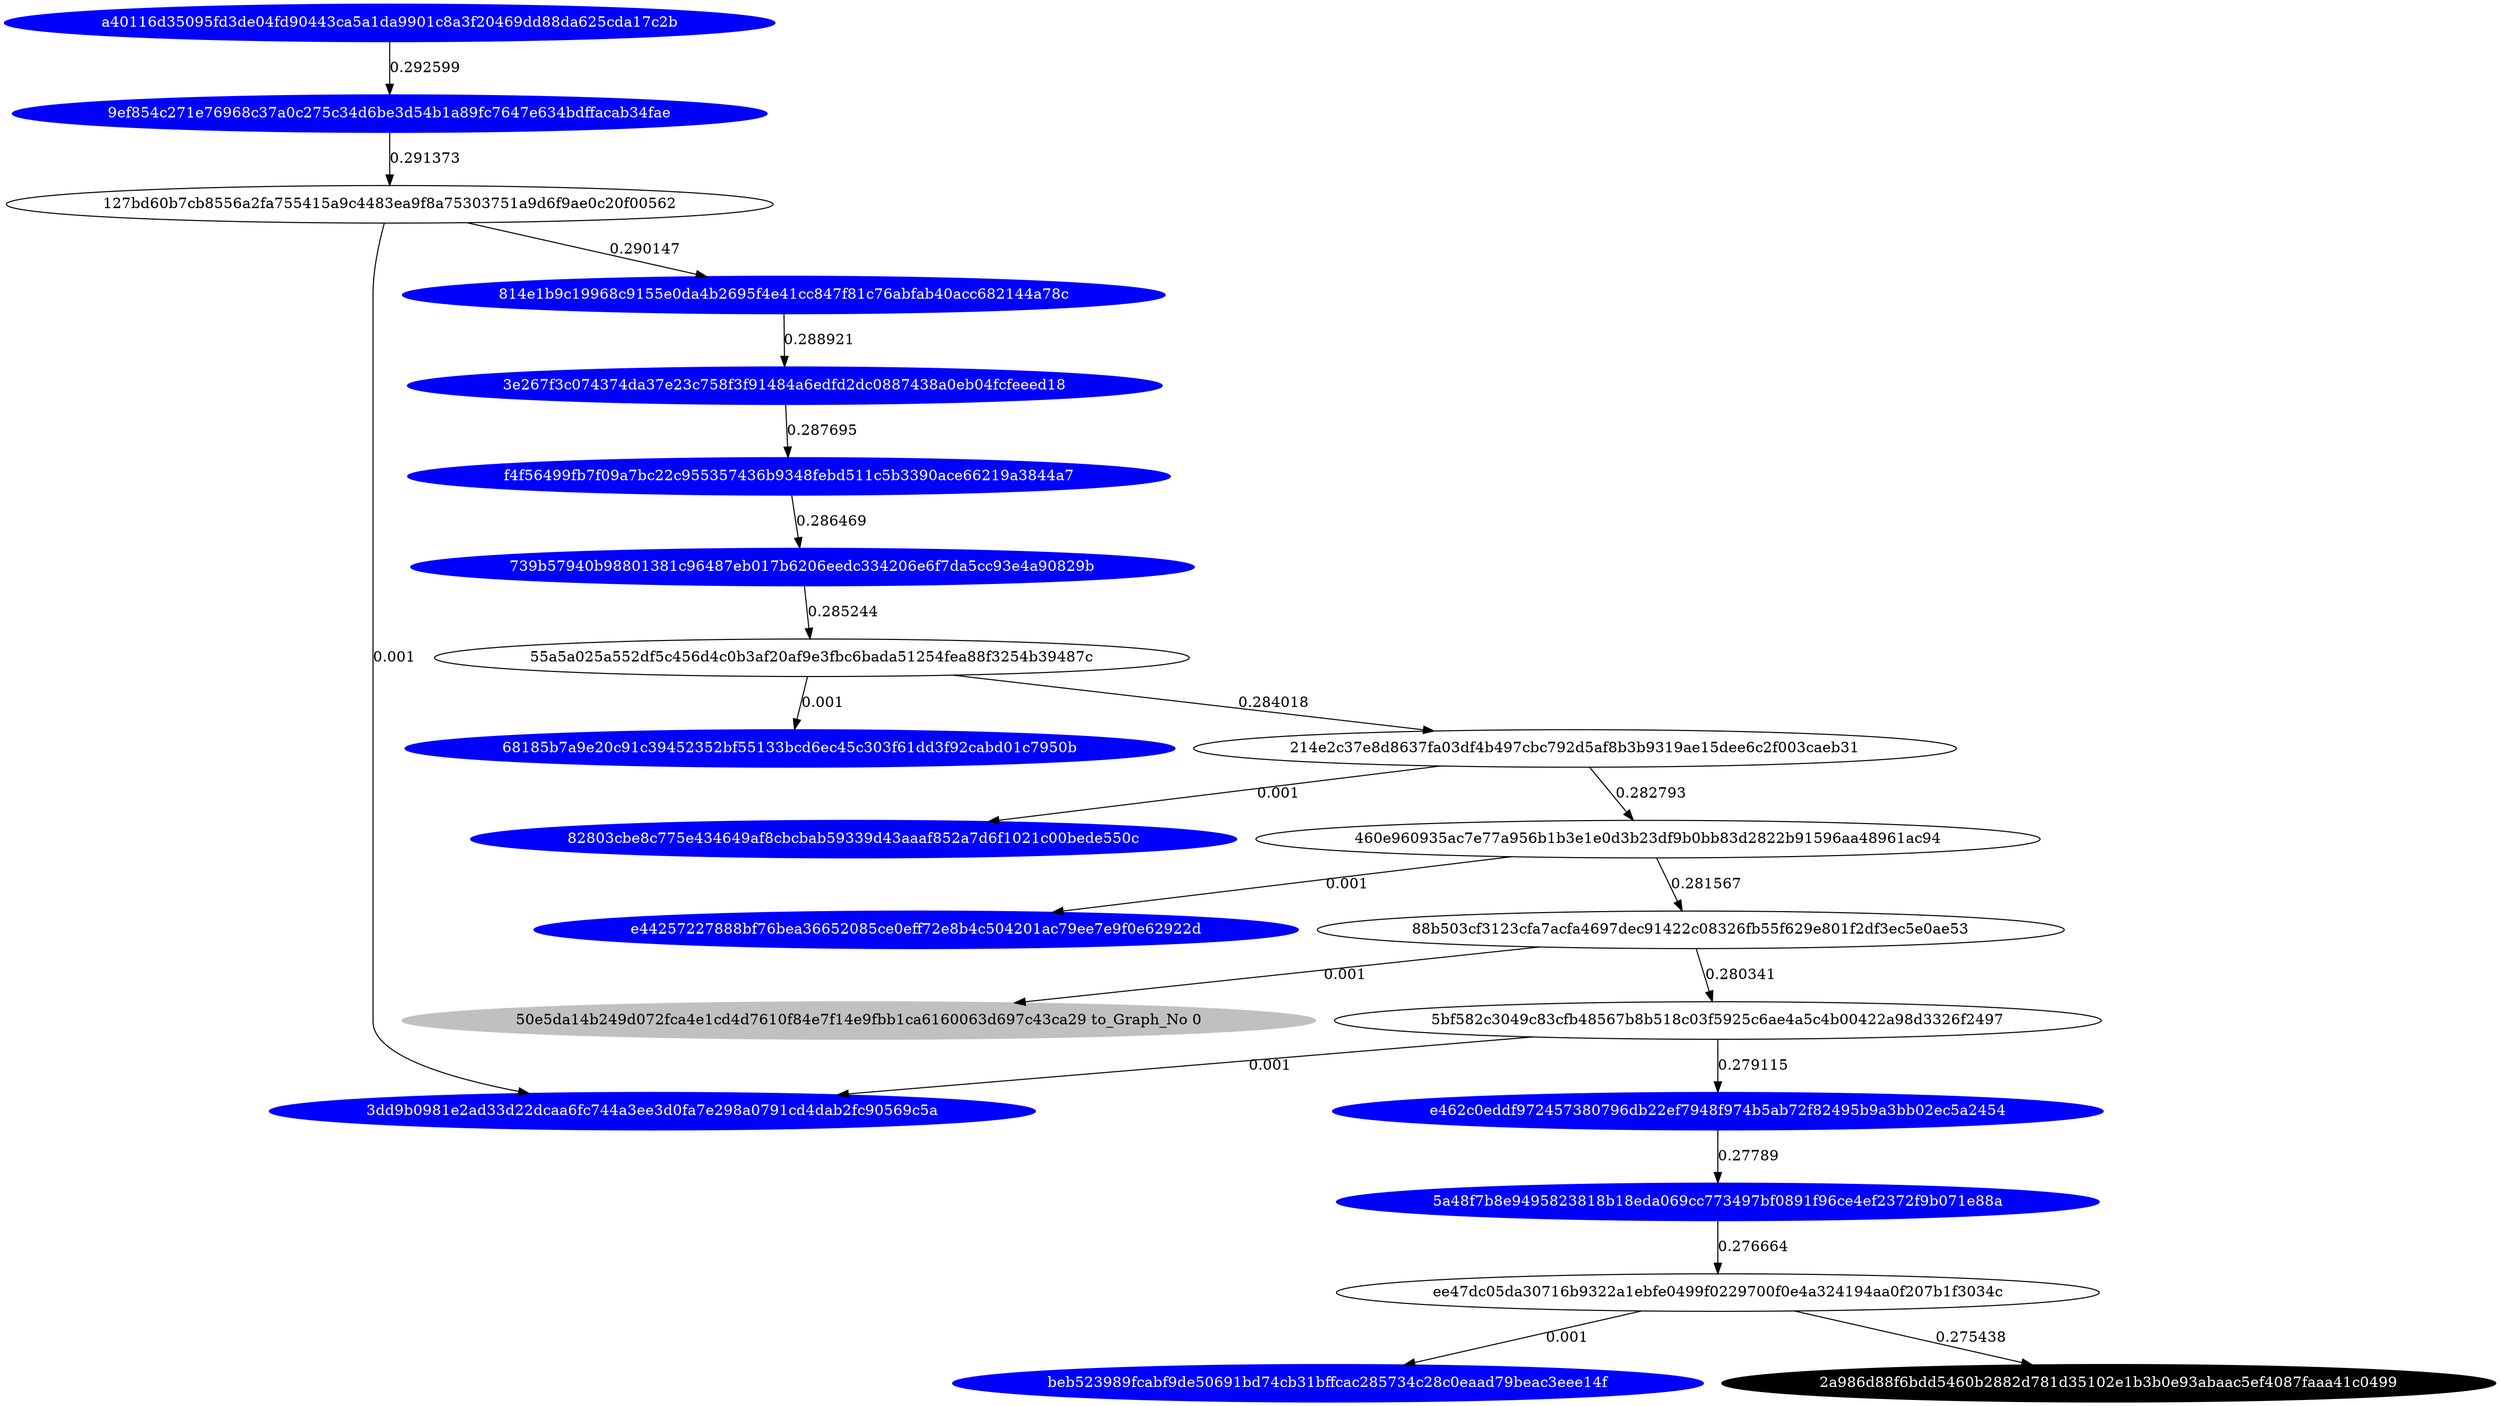 digraph G{rankdir=TB;layout=dot;
"a40116d35095fd3de04fd90443ca5a1da9901c8a3f20469dd88da625cda17c2b" [style="solid,filled",color=blue,fontcolor=white];
"9ef854c271e76968c37a0c275c34d6be3d54b1a89fc7647e634bdffacab34fae" [style="solid,filled",color=blue,fontcolor=white];
"e44257227888bf76bea36652085ce0eff72e8b4c504201ac79ee7e9f0e62922d" [style="solid,filled",color=blue,fontcolor=white];
"e462c0eddf972457380796db22ef7948f974b5ab72f82495b9a3bb02ec5a2454" [style="solid,filled",color=blue,fontcolor=white];
"3dd9b0981e2ad33d22dcaa6fc744a3ee3d0fa7e298a0791cd4dab2fc90569c5a" [style="solid,filled",color=blue,fontcolor=white];
"82803cbe8c775e434649af8cbcbab59339d43aaaf852a7d6f1021c00bede550c" [style="solid,filled",color=blue,fontcolor=white];
"68185b7a9e20c91c39452352bf55133bcd6ec45c303f61dd3f92cabd01c7950b" [style="solid,filled",color=blue,fontcolor=white];
"50e5da14b249d072fca4e1cd4d7610f84e7f14e9fbb1ca6160063d697c43ca29" [style="solid,filled",color=gray,fontcolor=black,label= "50e5da14b249d072fca4e1cd4d7610f84e7f14e9fbb1ca6160063d697c43ca29 to_Graph_No 0"];
"5a48f7b8e9495823818b18eda069cc773497bf0891f96ce4ef2372f9b071e88a" [style="solid,filled",color=blue,fontcolor=white];
"739b57940b98801381c96487eb017b6206eedc334206e6f7da5cc93e4a90829b" [style="solid,filled",color=blue,fontcolor=white];
"beb523989fcabf9de50691bd74cb31bffcac285734c28c0eaad79beac3eee14f" [style="solid,filled",color=blue,fontcolor=white];
"2a986d88f6bdd5460b2882d781d35102e1b3b0e93abaac5ef4087faaa41c0499" [style="solid,filled",color=black,fontcolor=white];
"3e267f3c074374da37e23c758f3f91484a6edfd2dc0887438a0eb04fcfeeed18" [style="solid,filled",color=blue,fontcolor=white];
"f4f56499fb7f09a7bc22c955357436b9348febd511c5b3390ace66219a3844a7" [style="solid,filled",color=blue,fontcolor=white];
"814e1b9c19968c9155e0da4b2695f4e41cc847f81c76abfab40acc682144a78c" [style="solid,filled",color=blue,fontcolor=white];
"814e1b9c19968c9155e0da4b2695f4e41cc847f81c76abfab40acc682144a78c" -> "3e267f3c074374da37e23c758f3f91484a6edfd2dc0887438a0eb04fcfeeed18" [label=0.288921];
"127bd60b7cb8556a2fa755415a9c4483ea9f8a75303751a9d6f9ae0c20f00562" -> "3dd9b0981e2ad33d22dcaa6fc744a3ee3d0fa7e298a0791cd4dab2fc90569c5a" [label=0.001];
"5a48f7b8e9495823818b18eda069cc773497bf0891f96ce4ef2372f9b071e88a" -> "ee47dc05da30716b9322a1ebfe0499f0229700f0e4a324194aa0f207b1f3034c" [label=0.276664];
"88b503cf3123cfa7acfa4697dec91422c08326fb55f629e801f2df3ec5e0ae53" -> "50e5da14b249d072fca4e1cd4d7610f84e7f14e9fbb1ca6160063d697c43ca29" [label=0.001];
"214e2c37e8d8637fa03df4b497cbc792d5af8b3b9319ae15dee6c2f003caeb31" -> "460e960935ac7e77a956b1b3e1e0d3b23df9b0bb83d2822b91596aa48961ac94" [label=0.282793];
"460e960935ac7e77a956b1b3e1e0d3b23df9b0bb83d2822b91596aa48961ac94" -> "88b503cf3123cfa7acfa4697dec91422c08326fb55f629e801f2df3ec5e0ae53" [label=0.281567];
"e462c0eddf972457380796db22ef7948f974b5ab72f82495b9a3bb02ec5a2454" -> "5a48f7b8e9495823818b18eda069cc773497bf0891f96ce4ef2372f9b071e88a" [label=0.27789];
"214e2c37e8d8637fa03df4b497cbc792d5af8b3b9319ae15dee6c2f003caeb31" -> "82803cbe8c775e434649af8cbcbab59339d43aaaf852a7d6f1021c00bede550c" [label=0.001];
"3e267f3c074374da37e23c758f3f91484a6edfd2dc0887438a0eb04fcfeeed18" -> "f4f56499fb7f09a7bc22c955357436b9348febd511c5b3390ace66219a3844a7" [label=0.287695];
"88b503cf3123cfa7acfa4697dec91422c08326fb55f629e801f2df3ec5e0ae53" -> "5bf582c3049c83cfb48567b8b518c03f5925c6ae4a5c4b00422a98d3326f2497" [label=0.280341];
"55a5a025a552df5c456d4c0b3af20af9e3fbc6bada51254fea88f3254b39487c" -> "214e2c37e8d8637fa03df4b497cbc792d5af8b3b9319ae15dee6c2f003caeb31" [label=0.284018];
"a40116d35095fd3de04fd90443ca5a1da9901c8a3f20469dd88da625cda17c2b" -> "9ef854c271e76968c37a0c275c34d6be3d54b1a89fc7647e634bdffacab34fae" [label=0.292599];
"127bd60b7cb8556a2fa755415a9c4483ea9f8a75303751a9d6f9ae0c20f00562" -> "814e1b9c19968c9155e0da4b2695f4e41cc847f81c76abfab40acc682144a78c" [label=0.290147];
"460e960935ac7e77a956b1b3e1e0d3b23df9b0bb83d2822b91596aa48961ac94" -> "e44257227888bf76bea36652085ce0eff72e8b4c504201ac79ee7e9f0e62922d" [label=0.001];
"739b57940b98801381c96487eb017b6206eedc334206e6f7da5cc93e4a90829b" -> "55a5a025a552df5c456d4c0b3af20af9e3fbc6bada51254fea88f3254b39487c" [label=0.285244];
"ee47dc05da30716b9322a1ebfe0499f0229700f0e4a324194aa0f207b1f3034c" -> "beb523989fcabf9de50691bd74cb31bffcac285734c28c0eaad79beac3eee14f" [label=0.001];
"f4f56499fb7f09a7bc22c955357436b9348febd511c5b3390ace66219a3844a7" -> "739b57940b98801381c96487eb017b6206eedc334206e6f7da5cc93e4a90829b" [label=0.286469];
"55a5a025a552df5c456d4c0b3af20af9e3fbc6bada51254fea88f3254b39487c" -> "68185b7a9e20c91c39452352bf55133bcd6ec45c303f61dd3f92cabd01c7950b" [label=0.001];
"5bf582c3049c83cfb48567b8b518c03f5925c6ae4a5c4b00422a98d3326f2497" -> "e462c0eddf972457380796db22ef7948f974b5ab72f82495b9a3bb02ec5a2454" [label=0.279115];
"9ef854c271e76968c37a0c275c34d6be3d54b1a89fc7647e634bdffacab34fae" -> "127bd60b7cb8556a2fa755415a9c4483ea9f8a75303751a9d6f9ae0c20f00562" [label=0.291373];
"ee47dc05da30716b9322a1ebfe0499f0229700f0e4a324194aa0f207b1f3034c" -> "2a986d88f6bdd5460b2882d781d35102e1b3b0e93abaac5ef4087faaa41c0499" [label=0.275438];
"5bf582c3049c83cfb48567b8b518c03f5925c6ae4a5c4b00422a98d3326f2497" -> "3dd9b0981e2ad33d22dcaa6fc744a3ee3d0fa7e298a0791cd4dab2fc90569c5a" [label=0.001];
}